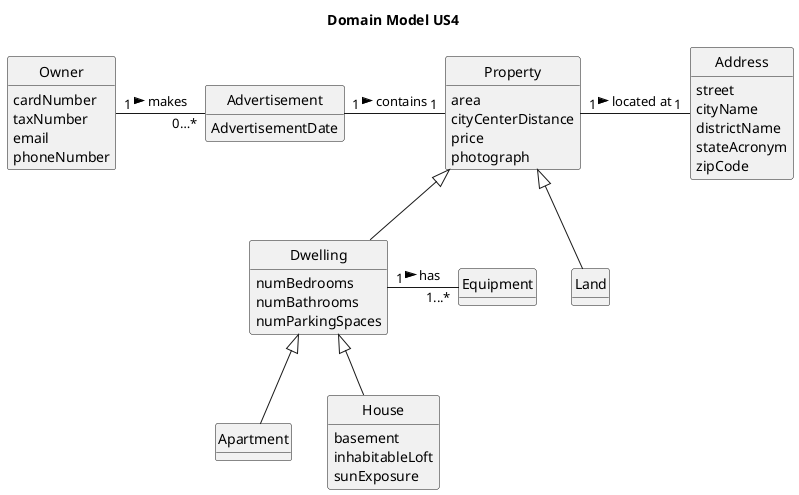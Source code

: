 @startuml
skinparam monochrome true
skinparam packageStyle rectangle
skinparam shadowing false
skinparam classAttributeIconSize 0

hide circle
hide methods

title Domain Model US4

class Owner{
    cardNumber
    taxNumber
    email
    phoneNumber
}

class Advertisement{
    AdvertisementDate
}

class Property {
    area
    cityCenterDistance
    price
    photograph
}

class Address{
    street
    cityName
    districtName
    stateAcronym
    zipCode
}

class Dwelling {
    numBedrooms
    numBathrooms
    numParkingSpaces
}

class Apartment

class House{
    basement
    inhabitableLoft
    sunExposure
}

class Equipment

class Land

Owner "1" - "0…*" Advertisement: makes >

Advertisement "1" - "1" Property: contains >

Property "1" - "1" Address: located at >
Property <|-- Dwelling
Property <|-- Land

Dwelling <|-- Apartment
Dwelling <|-- House
Dwelling "1" - "1...*" Equipment: has >

@enduml